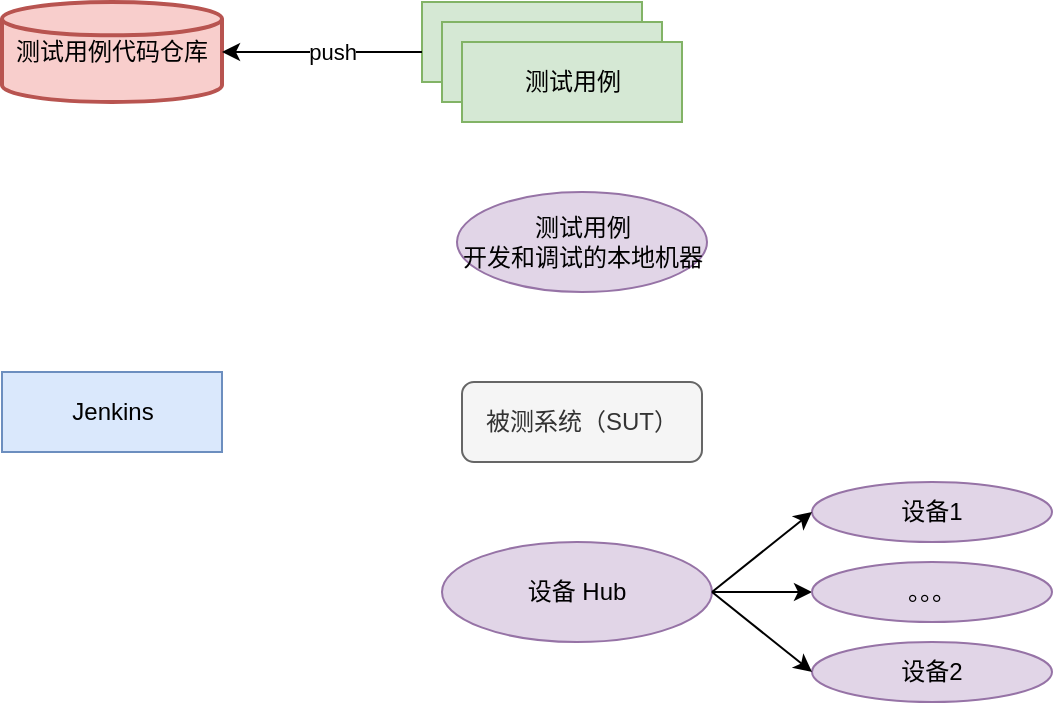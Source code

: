 <mxfile version="26.0.11">
  <diagram name="第 1 页" id="cj4zf659Wh8-ipj-Vmt7">
    <mxGraphModel dx="1434" dy="754" grid="1" gridSize="10" guides="1" tooltips="1" connect="1" arrows="1" fold="1" page="1" pageScale="1" pageWidth="827" pageHeight="1169" math="0" shadow="0">
      <root>
        <mxCell id="0" />
        <mxCell id="1" parent="0" />
        <mxCell id="OjZHSgcHj5NO1IIlfvDc-1" value="测试用例代码仓库" style="strokeWidth=2;html=1;shape=mxgraph.flowchart.database;whiteSpace=wrap;fillColor=#f8cecc;strokeColor=#b85450;" parent="1" vertex="1">
          <mxGeometry x="110" y="105" width="110" height="50" as="geometry" />
        </mxCell>
        <mxCell id="OjZHSgcHj5NO1IIlfvDc-2" value="" style="verticalLabelPosition=bottom;verticalAlign=top;html=1;shape=mxgraph.basic.rect;fillColor2=none;strokeWidth=1;size=20;indent=5;fillColor=#d5e8d4;strokeColor=#82b366;" parent="1" vertex="1">
          <mxGeometry x="320" y="105" width="110" height="40" as="geometry" />
        </mxCell>
        <mxCell id="OjZHSgcHj5NO1IIlfvDc-3" value="" style="verticalLabelPosition=bottom;verticalAlign=top;html=1;shape=mxgraph.basic.rect;fillColor2=none;strokeWidth=1;size=20;indent=5;fillColor=#d5e8d4;strokeColor=#82b366;" parent="1" vertex="1">
          <mxGeometry x="330" y="115" width="110" height="40" as="geometry" />
        </mxCell>
        <mxCell id="OjZHSgcHj5NO1IIlfvDc-4" value="测试用例" style="verticalLabelPosition=middle;verticalAlign=middle;html=1;shape=mxgraph.basic.rect;fillColor2=none;strokeWidth=1;size=20;indent=5;fillColor=#d5e8d4;strokeColor=#82b366;labelPosition=center;align=center;" parent="1" vertex="1">
          <mxGeometry x="340" y="125" width="110" height="40" as="geometry" />
        </mxCell>
        <mxCell id="OjZHSgcHj5NO1IIlfvDc-6" value="Jenkins" style="verticalLabelPosition=middle;verticalAlign=middle;html=1;shape=mxgraph.basic.rect;fillColor2=none;strokeWidth=1;size=20;indent=5;fillColor=#dae8fc;strokeColor=#6c8ebf;labelPosition=center;align=center;" parent="1" vertex="1">
          <mxGeometry x="110" y="290" width="110" height="40" as="geometry" />
        </mxCell>
        <mxCell id="OjZHSgcHj5NO1IIlfvDc-7" value="&lt;div&gt;测试用例&lt;/div&gt;&lt;div&gt;开发和调试的本地机器&lt;br&gt;&lt;/div&gt;" style="ellipse;whiteSpace=wrap;html=1;fillColor=#e1d5e7;strokeColor=#9673a6;" parent="1" vertex="1">
          <mxGeometry x="337.5" y="200" width="125" height="50" as="geometry" />
        </mxCell>
        <mxCell id="OjZHSgcHj5NO1IIlfvDc-8" value="被测系统（SUT）" style="rounded=1;whiteSpace=wrap;html=1;fillColor=#f5f5f5;fontColor=#333333;strokeColor=#666666;" parent="1" vertex="1">
          <mxGeometry x="340" y="295" width="120" height="40" as="geometry" />
        </mxCell>
        <mxCell id="OjZHSgcHj5NO1IIlfvDc-11" value="" style="edgeStyle=orthogonalEdgeStyle;rounded=0;orthogonalLoop=1;jettySize=auto;html=1;" parent="1" source="OjZHSgcHj5NO1IIlfvDc-9" target="OjZHSgcHj5NO1IIlfvDc-10" edge="1">
          <mxGeometry relative="1" as="geometry" />
        </mxCell>
        <mxCell id="OjZHSgcHj5NO1IIlfvDc-9" value="设备 Hub" style="ellipse;whiteSpace=wrap;html=1;fillColor=#e1d5e7;strokeColor=#9673a6;" parent="1" vertex="1">
          <mxGeometry x="330" y="375" width="135" height="50" as="geometry" />
        </mxCell>
        <mxCell id="OjZHSgcHj5NO1IIlfvDc-10" value="。。。" style="ellipse;whiteSpace=wrap;html=1;fillColor=#e1d5e7;strokeColor=#9673a6;" parent="1" vertex="1">
          <mxGeometry x="515" y="385" width="120" height="30" as="geometry" />
        </mxCell>
        <mxCell id="OjZHSgcHj5NO1IIlfvDc-12" value="设备1" style="ellipse;whiteSpace=wrap;html=1;fillColor=#e1d5e7;strokeColor=#9673a6;" parent="1" vertex="1">
          <mxGeometry x="515" y="345" width="120" height="30" as="geometry" />
        </mxCell>
        <mxCell id="OjZHSgcHj5NO1IIlfvDc-13" value="设备2" style="ellipse;whiteSpace=wrap;html=1;fillColor=#e1d5e7;strokeColor=#9673a6;" parent="1" vertex="1">
          <mxGeometry x="515" y="425" width="120" height="30" as="geometry" />
        </mxCell>
        <mxCell id="OjZHSgcHj5NO1IIlfvDc-14" value="" style="endArrow=classic;html=1;rounded=0;exitX=1;exitY=0.5;exitDx=0;exitDy=0;entryX=0;entryY=0.5;entryDx=0;entryDy=0;" parent="1" source="OjZHSgcHj5NO1IIlfvDc-9" target="OjZHSgcHj5NO1IIlfvDc-12" edge="1">
          <mxGeometry width="50" height="50" relative="1" as="geometry">
            <mxPoint x="395" y="335" as="sourcePoint" />
            <mxPoint x="445" y="285" as="targetPoint" />
          </mxGeometry>
        </mxCell>
        <mxCell id="OjZHSgcHj5NO1IIlfvDc-17" value="" style="endArrow=classic;html=1;rounded=0;exitX=1;exitY=0.5;exitDx=0;exitDy=0;entryX=0;entryY=0.5;entryDx=0;entryDy=0;" parent="1" source="OjZHSgcHj5NO1IIlfvDc-9" target="OjZHSgcHj5NO1IIlfvDc-13" edge="1">
          <mxGeometry width="50" height="50" relative="1" as="geometry">
            <mxPoint x="395" y="335" as="sourcePoint" />
            <mxPoint x="445" y="285" as="targetPoint" />
          </mxGeometry>
        </mxCell>
        <mxCell id="HWWjyvWai2U01b_T1ugq-3" value="" style="endArrow=classic;html=1;rounded=0;entryX=1;entryY=0.5;entryDx=0;entryDy=0;entryPerimeter=0;labelPosition=center;verticalLabelPosition=top;align=center;verticalAlign=bottom;" edge="1" parent="1" target="OjZHSgcHj5NO1IIlfvDc-1">
          <mxGeometry width="50" height="50" relative="1" as="geometry">
            <mxPoint x="310" y="130" as="sourcePoint" />
            <mxPoint x="330" y="80" as="targetPoint" />
            <Array as="points">
              <mxPoint x="320" y="130" />
            </Array>
          </mxGeometry>
        </mxCell>
        <mxCell id="HWWjyvWai2U01b_T1ugq-4" value="push" style="edgeLabel;html=1;align=center;verticalAlign=middle;resizable=0;points=[];" vertex="1" connectable="0" parent="HWWjyvWai2U01b_T1ugq-3">
          <mxGeometry relative="1" as="geometry">
            <mxPoint as="offset" />
          </mxGeometry>
        </mxCell>
      </root>
    </mxGraphModel>
  </diagram>
</mxfile>
